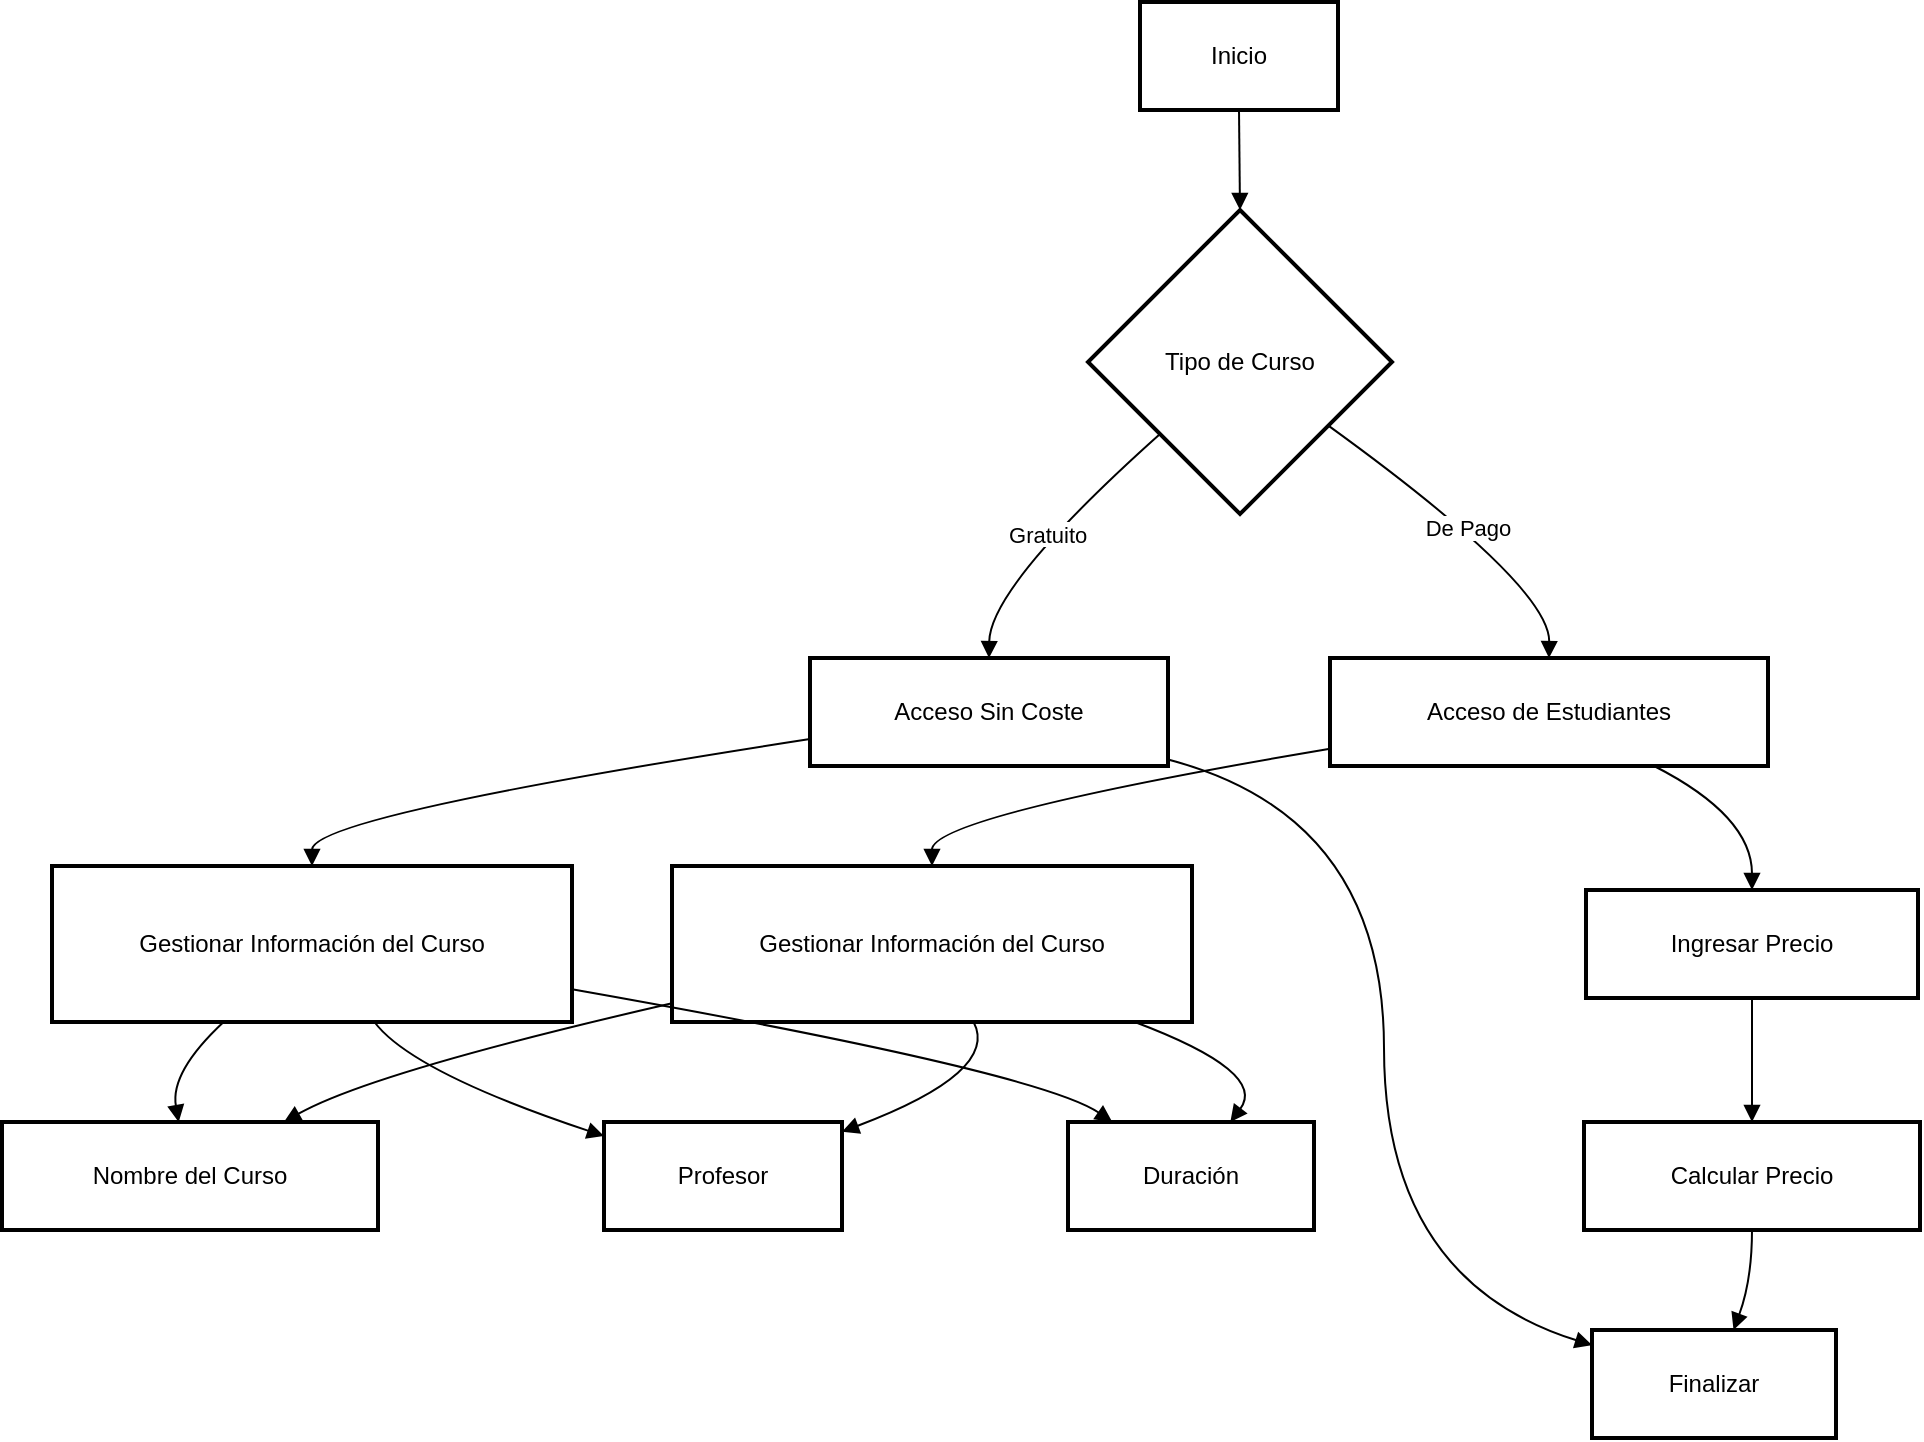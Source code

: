 <mxfile version="27.0.5">
  <diagram name="Página-1" id="-Dlo7fudLg56WxaFM4cJ">
    <mxGraphModel dx="1240" dy="580" grid="1" gridSize="10" guides="1" tooltips="1" connect="1" arrows="1" fold="1" page="1" pageScale="1" pageWidth="827" pageHeight="1169" math="0" shadow="0">
      <root>
        <mxCell id="0" />
        <mxCell id="1" parent="0" />
        <mxCell id="2" value="Inicio" style="whiteSpace=wrap;strokeWidth=2;" parent="1" vertex="1">
          <mxGeometry x="577" y="8" width="99" height="54" as="geometry" />
        </mxCell>
        <mxCell id="3" value="Tipo de Curso" style="rhombus;strokeWidth=2;whiteSpace=wrap;" parent="1" vertex="1">
          <mxGeometry x="551" y="112" width="152" height="152" as="geometry" />
        </mxCell>
        <mxCell id="4" value="Acceso Sin Coste" style="whiteSpace=wrap;strokeWidth=2;" parent="1" vertex="1">
          <mxGeometry x="412" y="336" width="179" height="54" as="geometry" />
        </mxCell>
        <mxCell id="5" value="Acceso de Estudiantes" style="whiteSpace=wrap;strokeWidth=2;" parent="1" vertex="1">
          <mxGeometry x="672" y="336" width="219" height="54" as="geometry" />
        </mxCell>
        <mxCell id="6" value="Gestionar Información del Curso" style="whiteSpace=wrap;strokeWidth=2;" parent="1" vertex="1">
          <mxGeometry x="33" y="440" width="260" height="78" as="geometry" />
        </mxCell>
        <mxCell id="7" value="Nombre del Curso" style="whiteSpace=wrap;strokeWidth=2;" parent="1" vertex="1">
          <mxGeometry x="8" y="568" width="188" height="54" as="geometry" />
        </mxCell>
        <mxCell id="8" value="Profesor" style="whiteSpace=wrap;strokeWidth=2;" parent="1" vertex="1">
          <mxGeometry x="309" y="568" width="119" height="54" as="geometry" />
        </mxCell>
        <mxCell id="9" value="Duración" style="whiteSpace=wrap;strokeWidth=2;" parent="1" vertex="1">
          <mxGeometry x="541" y="568" width="123" height="54" as="geometry" />
        </mxCell>
        <mxCell id="10" value="Ingresar Precio" style="whiteSpace=wrap;strokeWidth=2;" parent="1" vertex="1">
          <mxGeometry x="800" y="452" width="166" height="54" as="geometry" />
        </mxCell>
        <mxCell id="11" value="Calcular Precio" style="whiteSpace=wrap;strokeWidth=2;" parent="1" vertex="1">
          <mxGeometry x="799" y="568" width="168" height="54" as="geometry" />
        </mxCell>
        <mxCell id="12" value="Gestionar Información del Curso" style="whiteSpace=wrap;strokeWidth=2;" parent="1" vertex="1">
          <mxGeometry x="343" y="440" width="260" height="78" as="geometry" />
        </mxCell>
        <mxCell id="13" value="Finalizar" style="whiteSpace=wrap;strokeWidth=2;" parent="1" vertex="1">
          <mxGeometry x="803" y="672" width="122" height="54" as="geometry" />
        </mxCell>
        <mxCell id="14" value="" style="curved=1;startArrow=none;endArrow=block;exitX=0.5;exitY=1;entryX=0.5;entryY=0;" parent="1" source="2" target="3" edge="1">
          <mxGeometry relative="1" as="geometry">
            <Array as="points" />
          </mxGeometry>
        </mxCell>
        <mxCell id="15" value="Gratuito" style="curved=1;startArrow=none;endArrow=block;exitX=0;exitY=0.95;entryX=0.5;entryY=0;" parent="1" source="3" target="4" edge="1">
          <mxGeometry relative="1" as="geometry">
            <Array as="points">
              <mxPoint x="502" y="300" />
            </Array>
          </mxGeometry>
        </mxCell>
        <mxCell id="16" value="De Pago" style="curved=1;startArrow=none;endArrow=block;exitX=1;exitY=0.86;entryX=0.5;entryY=0;" parent="1" source="3" target="5" edge="1">
          <mxGeometry relative="1" as="geometry">
            <Array as="points">
              <mxPoint x="782" y="300" />
            </Array>
          </mxGeometry>
        </mxCell>
        <mxCell id="17" value="" style="curved=1;startArrow=none;endArrow=block;exitX=0;exitY=0.75;entryX=0.5;entryY=0;" parent="1" source="4" target="6" edge="1">
          <mxGeometry relative="1" as="geometry">
            <Array as="points">
              <mxPoint x="163" y="415" />
            </Array>
          </mxGeometry>
        </mxCell>
        <mxCell id="18" value="" style="curved=1;startArrow=none;endArrow=block;exitX=0.33;exitY=1;entryX=0.47;entryY=0;" parent="1" source="6" target="7" edge="1">
          <mxGeometry relative="1" as="geometry">
            <Array as="points">
              <mxPoint x="92" y="543" />
            </Array>
          </mxGeometry>
        </mxCell>
        <mxCell id="19" value="" style="curved=1;startArrow=none;endArrow=block;exitX=0.62;exitY=1;entryX=0;entryY=0.13;" parent="1" source="6" target="8" edge="1">
          <mxGeometry relative="1" as="geometry">
            <Array as="points">
              <mxPoint x="213" y="543" />
            </Array>
          </mxGeometry>
        </mxCell>
        <mxCell id="20" value="" style="curved=1;startArrow=none;endArrow=block;exitX=1;exitY=0.79;entryX=0.18;entryY=0;" parent="1" source="6" target="9" edge="1">
          <mxGeometry relative="1" as="geometry">
            <Array as="points">
              <mxPoint x="527" y="543" />
            </Array>
          </mxGeometry>
        </mxCell>
        <mxCell id="21" value="" style="curved=1;startArrow=none;endArrow=block;exitX=0.74;exitY=1;entryX=0.5;entryY=0;" parent="1" source="5" target="10" edge="1">
          <mxGeometry relative="1" as="geometry">
            <Array as="points">
              <mxPoint x="883" y="415" />
            </Array>
          </mxGeometry>
        </mxCell>
        <mxCell id="22" value="" style="curved=1;startArrow=none;endArrow=block;exitX=0.5;exitY=1;entryX=0.5;entryY=0;" parent="1" source="10" target="11" edge="1">
          <mxGeometry relative="1" as="geometry">
            <Array as="points" />
          </mxGeometry>
        </mxCell>
        <mxCell id="23" value="" style="curved=1;startArrow=none;endArrow=block;exitX=0;exitY=0.84;entryX=0.5;entryY=0;" parent="1" source="5" target="12" edge="1">
          <mxGeometry relative="1" as="geometry">
            <Array as="points">
              <mxPoint x="473" y="415" />
            </Array>
          </mxGeometry>
        </mxCell>
        <mxCell id="24" value="" style="curved=1;startArrow=none;endArrow=block;exitX=0;exitY=0.88;entryX=0.75;entryY=0;" parent="1" source="12" target="7" edge="1">
          <mxGeometry relative="1" as="geometry">
            <Array as="points">
              <mxPoint x="193" y="543" />
            </Array>
          </mxGeometry>
        </mxCell>
        <mxCell id="25" value="" style="curved=1;startArrow=none;endArrow=block;exitX=0.58;exitY=1;entryX=1;entryY=0.09;" parent="1" source="12" target="8" edge="1">
          <mxGeometry relative="1" as="geometry">
            <Array as="points">
              <mxPoint x="507" y="543" />
            </Array>
          </mxGeometry>
        </mxCell>
        <mxCell id="26" value="" style="curved=1;startArrow=none;endArrow=block;exitX=0.89;exitY=1;entryX=0.66;entryY=0;" parent="1" source="12" target="9" edge="1">
          <mxGeometry relative="1" as="geometry">
            <Array as="points">
              <mxPoint x="641" y="543" />
            </Array>
          </mxGeometry>
        </mxCell>
        <mxCell id="27" value="" style="curved=1;startArrow=none;endArrow=block;exitX=1;exitY=0.94;entryX=0;entryY=0.14;" parent="1" source="4" target="13" edge="1">
          <mxGeometry relative="1" as="geometry">
            <Array as="points">
              <mxPoint x="699" y="415" />
              <mxPoint x="699" y="647" />
            </Array>
          </mxGeometry>
        </mxCell>
        <mxCell id="28" value="" style="curved=1;startArrow=none;endArrow=block;exitX=0.5;exitY=1;entryX=0.58;entryY=0;" parent="1" source="11" target="13" edge="1">
          <mxGeometry relative="1" as="geometry">
            <Array as="points">
              <mxPoint x="883" y="647" />
            </Array>
          </mxGeometry>
        </mxCell>
      </root>
    </mxGraphModel>
  </diagram>
</mxfile>
